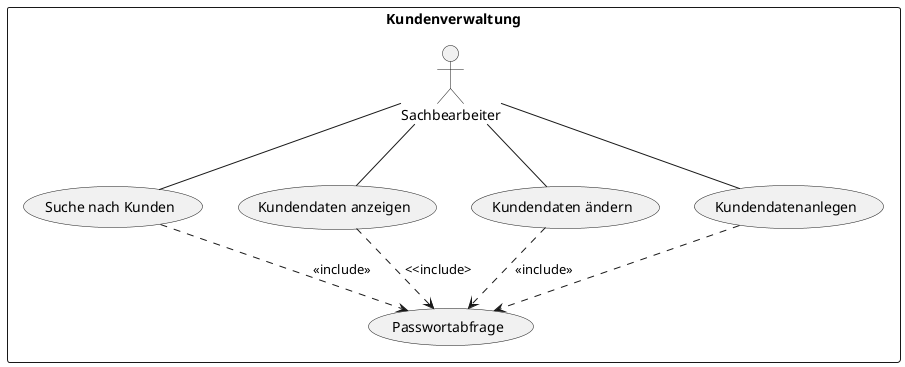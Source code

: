 @startuml
package "Kundenverwaltung" {
    actor "Sachbearbeiter" as SB

    rectangle "Kundenverwaltung" {
        (Suche nach Kunden) as suchen
        (Kundendaten anzeigen) as anzeigen
        (Kundendaten ändern) as aendern
        (Kundendatenanlegen) as anlegen
        (Passwortabfrage) as authentifizieren
    }

    suchen ..> authentifizieren: <<include>>
    anzeigen ..> authentifizieren: <<include>
    aendern ..> authentifizieren: <<include>>
    anlegen ..> authentifizieren

    SB -- suchen
    SB -- anzeigen
    SB -- aendern
    SB -- anlegen
}
@enduml

